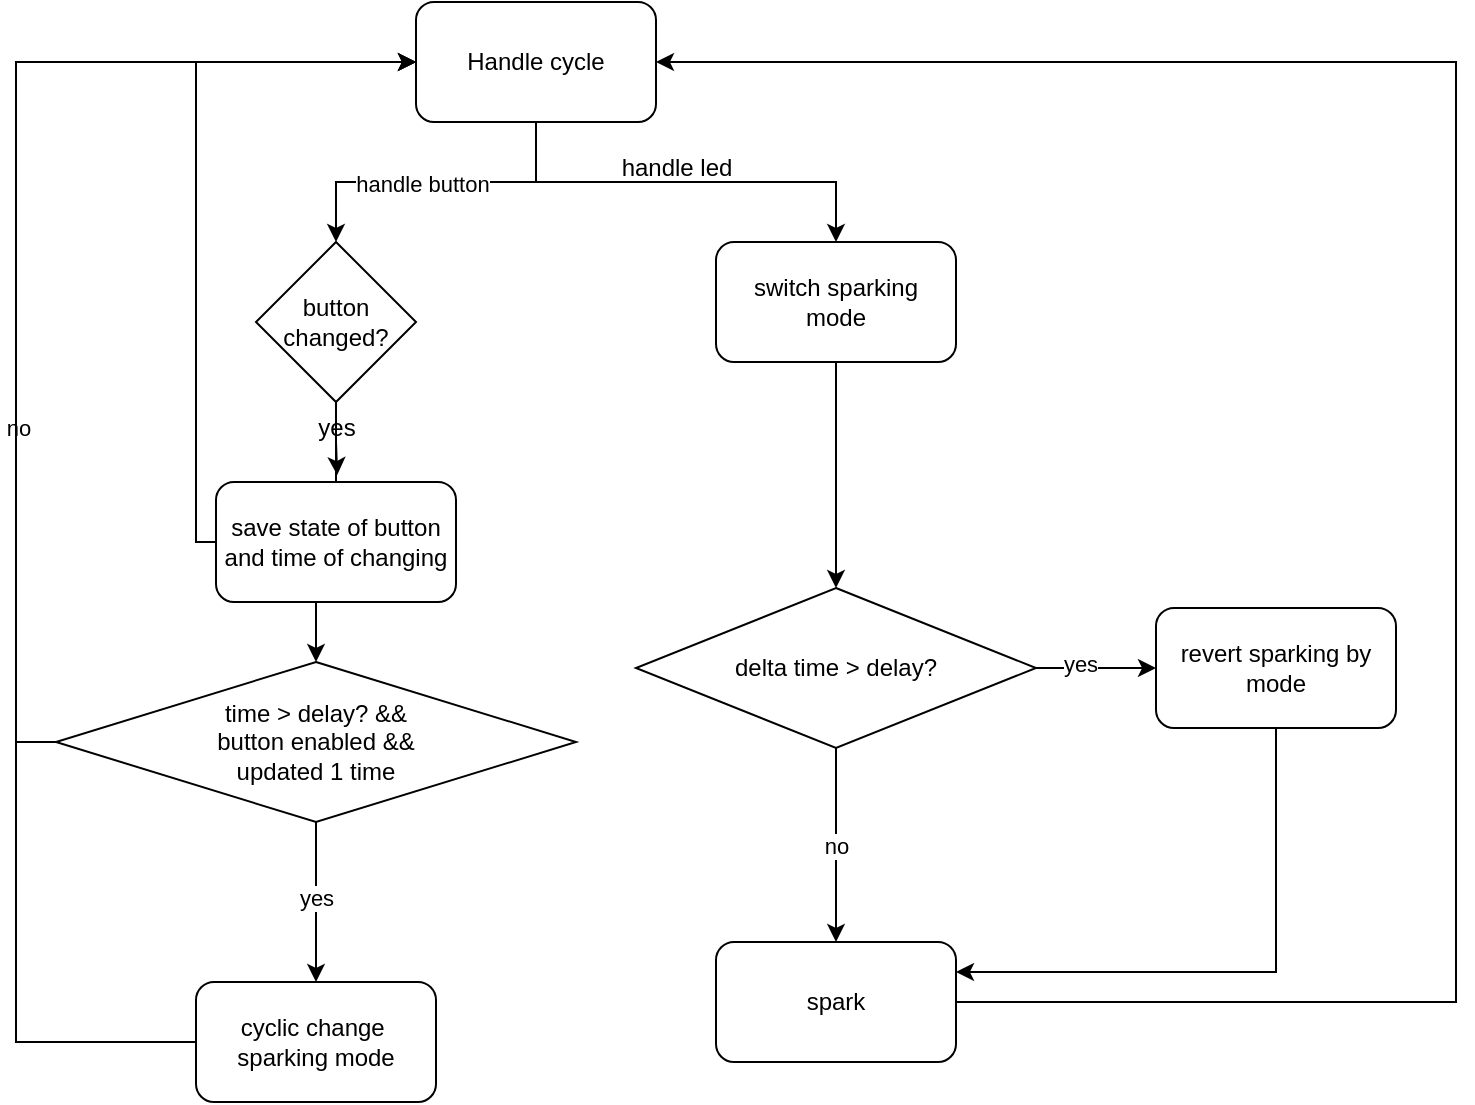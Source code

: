 <mxfile version="24.9.2">
  <diagram name="第 1 页" id="CCmxI13tTtjf78mQM_UP">
    <mxGraphModel dx="2449" dy="713" grid="1" gridSize="10" guides="1" tooltips="1" connect="1" arrows="1" fold="1" page="1" pageScale="1" pageWidth="1169" pageHeight="827" math="0" shadow="0">
      <root>
        <mxCell id="0" />
        <mxCell id="1" parent="0" />
        <mxCell id="GtNLtlglyFcbRIoCNA8H-8" style="edgeStyle=orthogonalEdgeStyle;rounded=0;orthogonalLoop=1;jettySize=auto;html=1;" edge="1" parent="1" source="GtNLtlglyFcbRIoCNA8H-4" target="GtNLtlglyFcbRIoCNA8H-7">
          <mxGeometry relative="1" as="geometry" />
        </mxCell>
        <mxCell id="GtNLtlglyFcbRIoCNA8H-9" value="handle button" style="edgeLabel;html=1;align=center;verticalAlign=middle;resizable=0;points=[];" vertex="1" connectable="0" parent="GtNLtlglyFcbRIoCNA8H-8">
          <mxGeometry x="0.086" y="1" relative="1" as="geometry">
            <mxPoint as="offset" />
          </mxGeometry>
        </mxCell>
        <mxCell id="GtNLtlglyFcbRIoCNA8H-11" style="edgeStyle=orthogonalEdgeStyle;rounded=0;orthogonalLoop=1;jettySize=auto;html=1;entryX=0.5;entryY=0;entryDx=0;entryDy=0;" edge="1" parent="1" source="GtNLtlglyFcbRIoCNA8H-4" target="GtNLtlglyFcbRIoCNA8H-28">
          <mxGeometry relative="1" as="geometry">
            <mxPoint x="400" y="190" as="targetPoint" />
            <Array as="points">
              <mxPoint x="260" y="170" />
              <mxPoint x="410" y="170" />
            </Array>
          </mxGeometry>
        </mxCell>
        <mxCell id="GtNLtlglyFcbRIoCNA8H-4" value="Handle cycle" style="rounded=1;whiteSpace=wrap;html=1;" vertex="1" parent="1">
          <mxGeometry x="200" y="80" width="120" height="60" as="geometry" />
        </mxCell>
        <mxCell id="GtNLtlglyFcbRIoCNA8H-19" value="" style="edgeStyle=orthogonalEdgeStyle;rounded=0;orthogonalLoop=1;jettySize=auto;html=1;" edge="1" parent="1" source="GtNLtlglyFcbRIoCNA8H-7" target="GtNLtlglyFcbRIoCNA8H-18">
          <mxGeometry relative="1" as="geometry" />
        </mxCell>
        <mxCell id="GtNLtlglyFcbRIoCNA8H-7" value="button changed?" style="rhombus;whiteSpace=wrap;html=1;" vertex="1" parent="1">
          <mxGeometry x="120" y="200" width="80" height="80" as="geometry" />
        </mxCell>
        <mxCell id="GtNLtlglyFcbRIoCNA8H-12" value="handle led" style="text;html=1;align=center;verticalAlign=middle;resizable=0;points=[];autosize=1;strokeColor=none;fillColor=none;" vertex="1" parent="1">
          <mxGeometry x="290" y="148" width="80" height="30" as="geometry" />
        </mxCell>
        <mxCell id="GtNLtlglyFcbRIoCNA8H-17" style="edgeStyle=orthogonalEdgeStyle;rounded=0;orthogonalLoop=1;jettySize=auto;html=1;entryX=0;entryY=0.5;entryDx=0;entryDy=0;" edge="1" parent="1" source="GtNLtlglyFcbRIoCNA8H-13" target="GtNLtlglyFcbRIoCNA8H-4">
          <mxGeometry relative="1" as="geometry">
            <Array as="points">
              <mxPoint x="90" y="350" />
              <mxPoint x="90" y="110" />
            </Array>
          </mxGeometry>
        </mxCell>
        <mxCell id="GtNLtlglyFcbRIoCNA8H-13" value="save state of button and time of changing" style="rounded=1;whiteSpace=wrap;html=1;" vertex="1" parent="1">
          <mxGeometry x="100" y="320" width="120" height="60" as="geometry" />
        </mxCell>
        <mxCell id="GtNLtlglyFcbRIoCNA8H-14" style="edgeStyle=orthogonalEdgeStyle;rounded=0;orthogonalLoop=1;jettySize=auto;html=1;entryX=0.505;entryY=-0.058;entryDx=0;entryDy=0;entryPerimeter=0;" edge="1" parent="1" source="GtNLtlglyFcbRIoCNA8H-7" target="GtNLtlglyFcbRIoCNA8H-13">
          <mxGeometry relative="1" as="geometry" />
        </mxCell>
        <mxCell id="GtNLtlglyFcbRIoCNA8H-15" value="yes" style="text;html=1;align=center;verticalAlign=middle;resizable=0;points=[];autosize=1;strokeColor=none;fillColor=none;" vertex="1" parent="1">
          <mxGeometry x="140" y="278" width="40" height="30" as="geometry" />
        </mxCell>
        <mxCell id="GtNLtlglyFcbRIoCNA8H-20" style="edgeStyle=orthogonalEdgeStyle;rounded=0;orthogonalLoop=1;jettySize=auto;html=1;" edge="1" parent="1" source="GtNLtlglyFcbRIoCNA8H-18">
          <mxGeometry relative="1" as="geometry">
            <mxPoint x="150" y="570" as="targetPoint" />
            <Array as="points">
              <mxPoint x="150" y="550" />
            </Array>
          </mxGeometry>
        </mxCell>
        <mxCell id="GtNLtlglyFcbRIoCNA8H-21" value="yes" style="edgeLabel;html=1;align=center;verticalAlign=middle;resizable=0;points=[];" vertex="1" connectable="0" parent="GtNLtlglyFcbRIoCNA8H-20">
          <mxGeometry x="-0.067" relative="1" as="geometry">
            <mxPoint as="offset" />
          </mxGeometry>
        </mxCell>
        <mxCell id="GtNLtlglyFcbRIoCNA8H-22" style="edgeStyle=orthogonalEdgeStyle;rounded=0;orthogonalLoop=1;jettySize=auto;html=1;entryX=0;entryY=0.5;entryDx=0;entryDy=0;" edge="1" parent="1" source="GtNLtlglyFcbRIoCNA8H-18" target="GtNLtlglyFcbRIoCNA8H-4">
          <mxGeometry relative="1" as="geometry">
            <Array as="points">
              <mxPoint y="450" />
              <mxPoint y="110" />
            </Array>
          </mxGeometry>
        </mxCell>
        <mxCell id="GtNLtlglyFcbRIoCNA8H-23" value="no" style="edgeLabel;html=1;align=center;verticalAlign=middle;resizable=0;points=[];" vertex="1" connectable="0" parent="GtNLtlglyFcbRIoCNA8H-22">
          <mxGeometry x="-0.366" y="-1" relative="1" as="geometry">
            <mxPoint as="offset" />
          </mxGeometry>
        </mxCell>
        <mxCell id="GtNLtlglyFcbRIoCNA8H-18" value="time &amp;gt; delay? &amp;amp;&amp;amp;&lt;div&gt;button enabled &amp;amp;&amp;amp;&lt;/div&gt;&lt;div&gt;updated 1 time&lt;/div&gt;" style="rhombus;whiteSpace=wrap;html=1;" vertex="1" parent="1">
          <mxGeometry x="20" y="410" width="260" height="80" as="geometry" />
        </mxCell>
        <mxCell id="GtNLtlglyFcbRIoCNA8H-25" style="edgeStyle=orthogonalEdgeStyle;rounded=0;orthogonalLoop=1;jettySize=auto;html=1;entryX=0;entryY=0.5;entryDx=0;entryDy=0;" edge="1" parent="1" source="GtNLtlglyFcbRIoCNA8H-24" target="GtNLtlglyFcbRIoCNA8H-4">
          <mxGeometry relative="1" as="geometry">
            <Array as="points">
              <mxPoint y="600" />
              <mxPoint y="110" />
            </Array>
          </mxGeometry>
        </mxCell>
        <mxCell id="GtNLtlglyFcbRIoCNA8H-24" value="cyclic change&amp;nbsp;&lt;div&gt;sparking mode&lt;/div&gt;" style="rounded=1;whiteSpace=wrap;html=1;" vertex="1" parent="1">
          <mxGeometry x="90" y="570" width="120" height="60" as="geometry" />
        </mxCell>
        <mxCell id="GtNLtlglyFcbRIoCNA8H-30" style="edgeStyle=orthogonalEdgeStyle;rounded=0;orthogonalLoop=1;jettySize=auto;html=1;entryX=0.5;entryY=0;entryDx=0;entryDy=0;" edge="1" parent="1" source="GtNLtlglyFcbRIoCNA8H-28" target="GtNLtlglyFcbRIoCNA8H-31">
          <mxGeometry relative="1" as="geometry">
            <mxPoint x="410" y="360" as="targetPoint" />
          </mxGeometry>
        </mxCell>
        <mxCell id="GtNLtlglyFcbRIoCNA8H-28" value="switch sparking&lt;div&gt;mode&lt;/div&gt;" style="rounded=1;whiteSpace=wrap;html=1;" vertex="1" parent="1">
          <mxGeometry x="350" y="200" width="120" height="60" as="geometry" />
        </mxCell>
        <mxCell id="GtNLtlglyFcbRIoCNA8H-35" value="no" style="edgeStyle=orthogonalEdgeStyle;rounded=0;orthogonalLoop=1;jettySize=auto;html=1;entryX=0.5;entryY=0;entryDx=0;entryDy=0;" edge="1" parent="1" source="GtNLtlglyFcbRIoCNA8H-31" target="GtNLtlglyFcbRIoCNA8H-33">
          <mxGeometry relative="1" as="geometry" />
        </mxCell>
        <mxCell id="GtNLtlglyFcbRIoCNA8H-37" style="edgeStyle=orthogonalEdgeStyle;rounded=0;orthogonalLoop=1;jettySize=auto;html=1;entryX=0;entryY=0.5;entryDx=0;entryDy=0;" edge="1" parent="1" source="GtNLtlglyFcbRIoCNA8H-31" target="GtNLtlglyFcbRIoCNA8H-36">
          <mxGeometry relative="1" as="geometry" />
        </mxCell>
        <mxCell id="GtNLtlglyFcbRIoCNA8H-38" value="yes" style="edgeLabel;html=1;align=center;verticalAlign=middle;resizable=0;points=[];" vertex="1" connectable="0" parent="GtNLtlglyFcbRIoCNA8H-37">
          <mxGeometry x="-0.264" y="2" relative="1" as="geometry">
            <mxPoint as="offset" />
          </mxGeometry>
        </mxCell>
        <mxCell id="GtNLtlglyFcbRIoCNA8H-31" value="delta time &amp;gt; delay?" style="rhombus;whiteSpace=wrap;html=1;" vertex="1" parent="1">
          <mxGeometry x="310" y="373" width="200" height="80" as="geometry" />
        </mxCell>
        <mxCell id="GtNLtlglyFcbRIoCNA8H-40" style="edgeStyle=orthogonalEdgeStyle;rounded=0;orthogonalLoop=1;jettySize=auto;html=1;entryX=1;entryY=0.5;entryDx=0;entryDy=0;" edge="1" parent="1" source="GtNLtlglyFcbRIoCNA8H-33" target="GtNLtlglyFcbRIoCNA8H-4">
          <mxGeometry relative="1" as="geometry">
            <Array as="points">
              <mxPoint x="720" y="580" />
              <mxPoint x="720" y="110" />
            </Array>
          </mxGeometry>
        </mxCell>
        <mxCell id="GtNLtlglyFcbRIoCNA8H-33" value="spark" style="rounded=1;whiteSpace=wrap;html=1;" vertex="1" parent="1">
          <mxGeometry x="350" y="550" width="120" height="60" as="geometry" />
        </mxCell>
        <mxCell id="GtNLtlglyFcbRIoCNA8H-39" style="edgeStyle=orthogonalEdgeStyle;rounded=0;orthogonalLoop=1;jettySize=auto;html=1;entryX=1;entryY=0.25;entryDx=0;entryDy=0;" edge="1" parent="1" source="GtNLtlglyFcbRIoCNA8H-36" target="GtNLtlglyFcbRIoCNA8H-33">
          <mxGeometry relative="1" as="geometry">
            <Array as="points">
              <mxPoint x="630" y="565" />
            </Array>
          </mxGeometry>
        </mxCell>
        <mxCell id="GtNLtlglyFcbRIoCNA8H-36" value="revert sparking by mode" style="rounded=1;whiteSpace=wrap;html=1;" vertex="1" parent="1">
          <mxGeometry x="570" y="383" width="120" height="60" as="geometry" />
        </mxCell>
      </root>
    </mxGraphModel>
  </diagram>
</mxfile>
